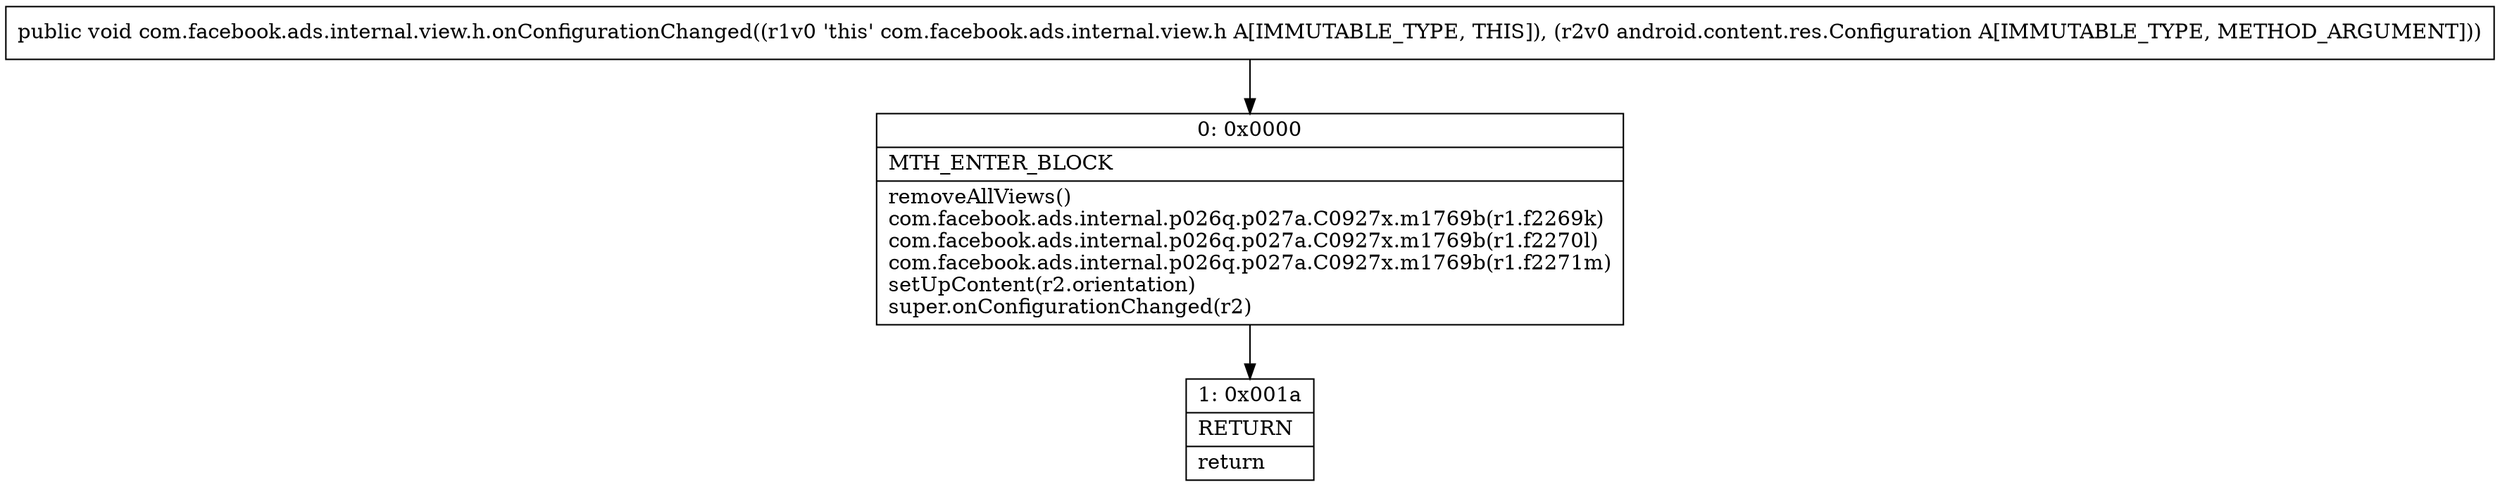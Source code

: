digraph "CFG forcom.facebook.ads.internal.view.h.onConfigurationChanged(Landroid\/content\/res\/Configuration;)V" {
Node_0 [shape=record,label="{0\:\ 0x0000|MTH_ENTER_BLOCK\l|removeAllViews()\lcom.facebook.ads.internal.p026q.p027a.C0927x.m1769b(r1.f2269k)\lcom.facebook.ads.internal.p026q.p027a.C0927x.m1769b(r1.f2270l)\lcom.facebook.ads.internal.p026q.p027a.C0927x.m1769b(r1.f2271m)\lsetUpContent(r2.orientation)\lsuper.onConfigurationChanged(r2)\l}"];
Node_1 [shape=record,label="{1\:\ 0x001a|RETURN\l|return\l}"];
MethodNode[shape=record,label="{public void com.facebook.ads.internal.view.h.onConfigurationChanged((r1v0 'this' com.facebook.ads.internal.view.h A[IMMUTABLE_TYPE, THIS]), (r2v0 android.content.res.Configuration A[IMMUTABLE_TYPE, METHOD_ARGUMENT])) }"];
MethodNode -> Node_0;
Node_0 -> Node_1;
}

